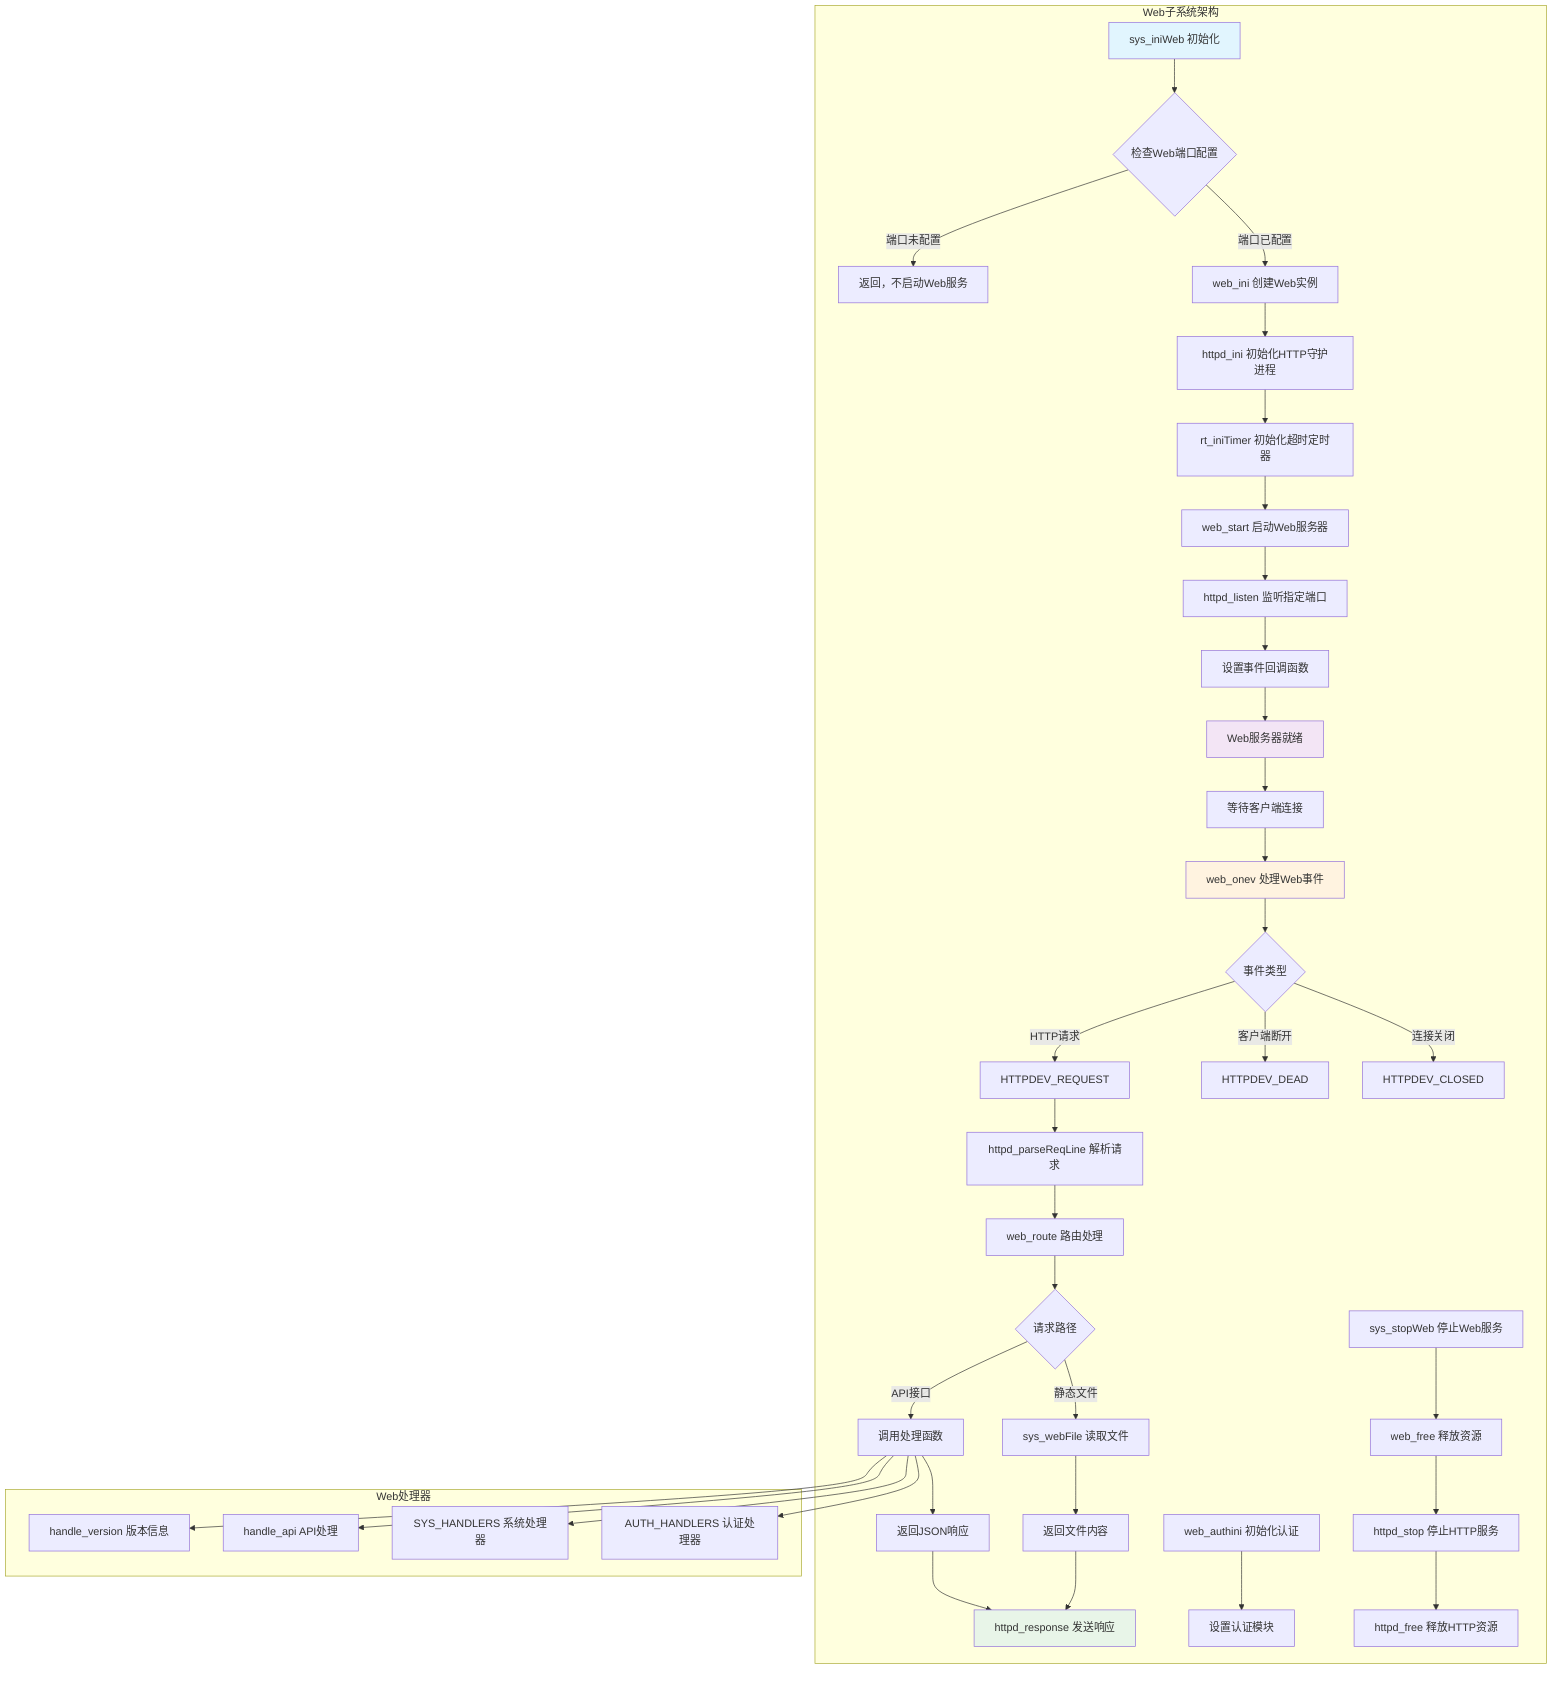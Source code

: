graph TD
    subgraph "Web子系统架构"
        A["sys_iniWeb 初始化"] --> B{"检查Web端口配置"}
        B -->|端口未配置| C["返回，不启动Web服务"]
        B -->|端口已配置| D["web_ini 创建Web实例"]
        
        D --> E["httpd_ini 初始化HTTP守护进程"]
        E --> F["rt_iniTimer 初始化超时定时器"]
        F --> G["web_start 启动Web服务器"]
        
        G --> H["httpd_listen 监听指定端口"]
        H --> I["设置事件回调函数"]
        I --> J["Web服务器就绪"]
        
        J --> K["等待客户端连接"]
        K --> L["web_onev 处理Web事件"]
        
        L --> M{"事件类型"}
        M -->|HTTP请求| N["HTTPDEV_REQUEST"]
        M -->|客户端断开| O["HTTPDEV_DEAD"]
        M -->|连接关闭| P["HTTPDEV_CLOSED"]
        
        N --> Q["httpd_parseReqLine 解析请求"]
        Q --> R["web_route 路由处理"]
        
        R --> S{"请求路径"}
        S -->|静态文件| T["sys_webFile 读取文件"]
        S -->|API接口| U["调用处理函数"]
        
        T --> V["返回文件内容"]
        U --> W["返回JSON响应"]
        
        V --> X["httpd_response 发送响应"]
        W --> X
        
        Y["web_authini 初始化认证"] --> Z["设置认证模块"]
        
        AA["sys_stopWeb 停止Web服务"] --> BB["web_free 释放资源"]
        BB --> CC["httpd_stop 停止HTTP服务"]
        CC --> DD["httpd_free 释放HTTP资源"]
    end
    
    subgraph "Web处理器"
        E1["handle_version 版本信息"]
        E2["handle_api API处理"]
        E3["SYS_HANDLERS 系统处理器"]
        E4["AUTH_HANDLERS 认证处理器"]
    end
    
    U --> E1
    U --> E2
    U --> E3
    U --> E4
    
    style A fill:#e1f5fe
    style J fill:#f3e5f5
    style L fill:#fff3e0
    style X fill:#e8f5e8